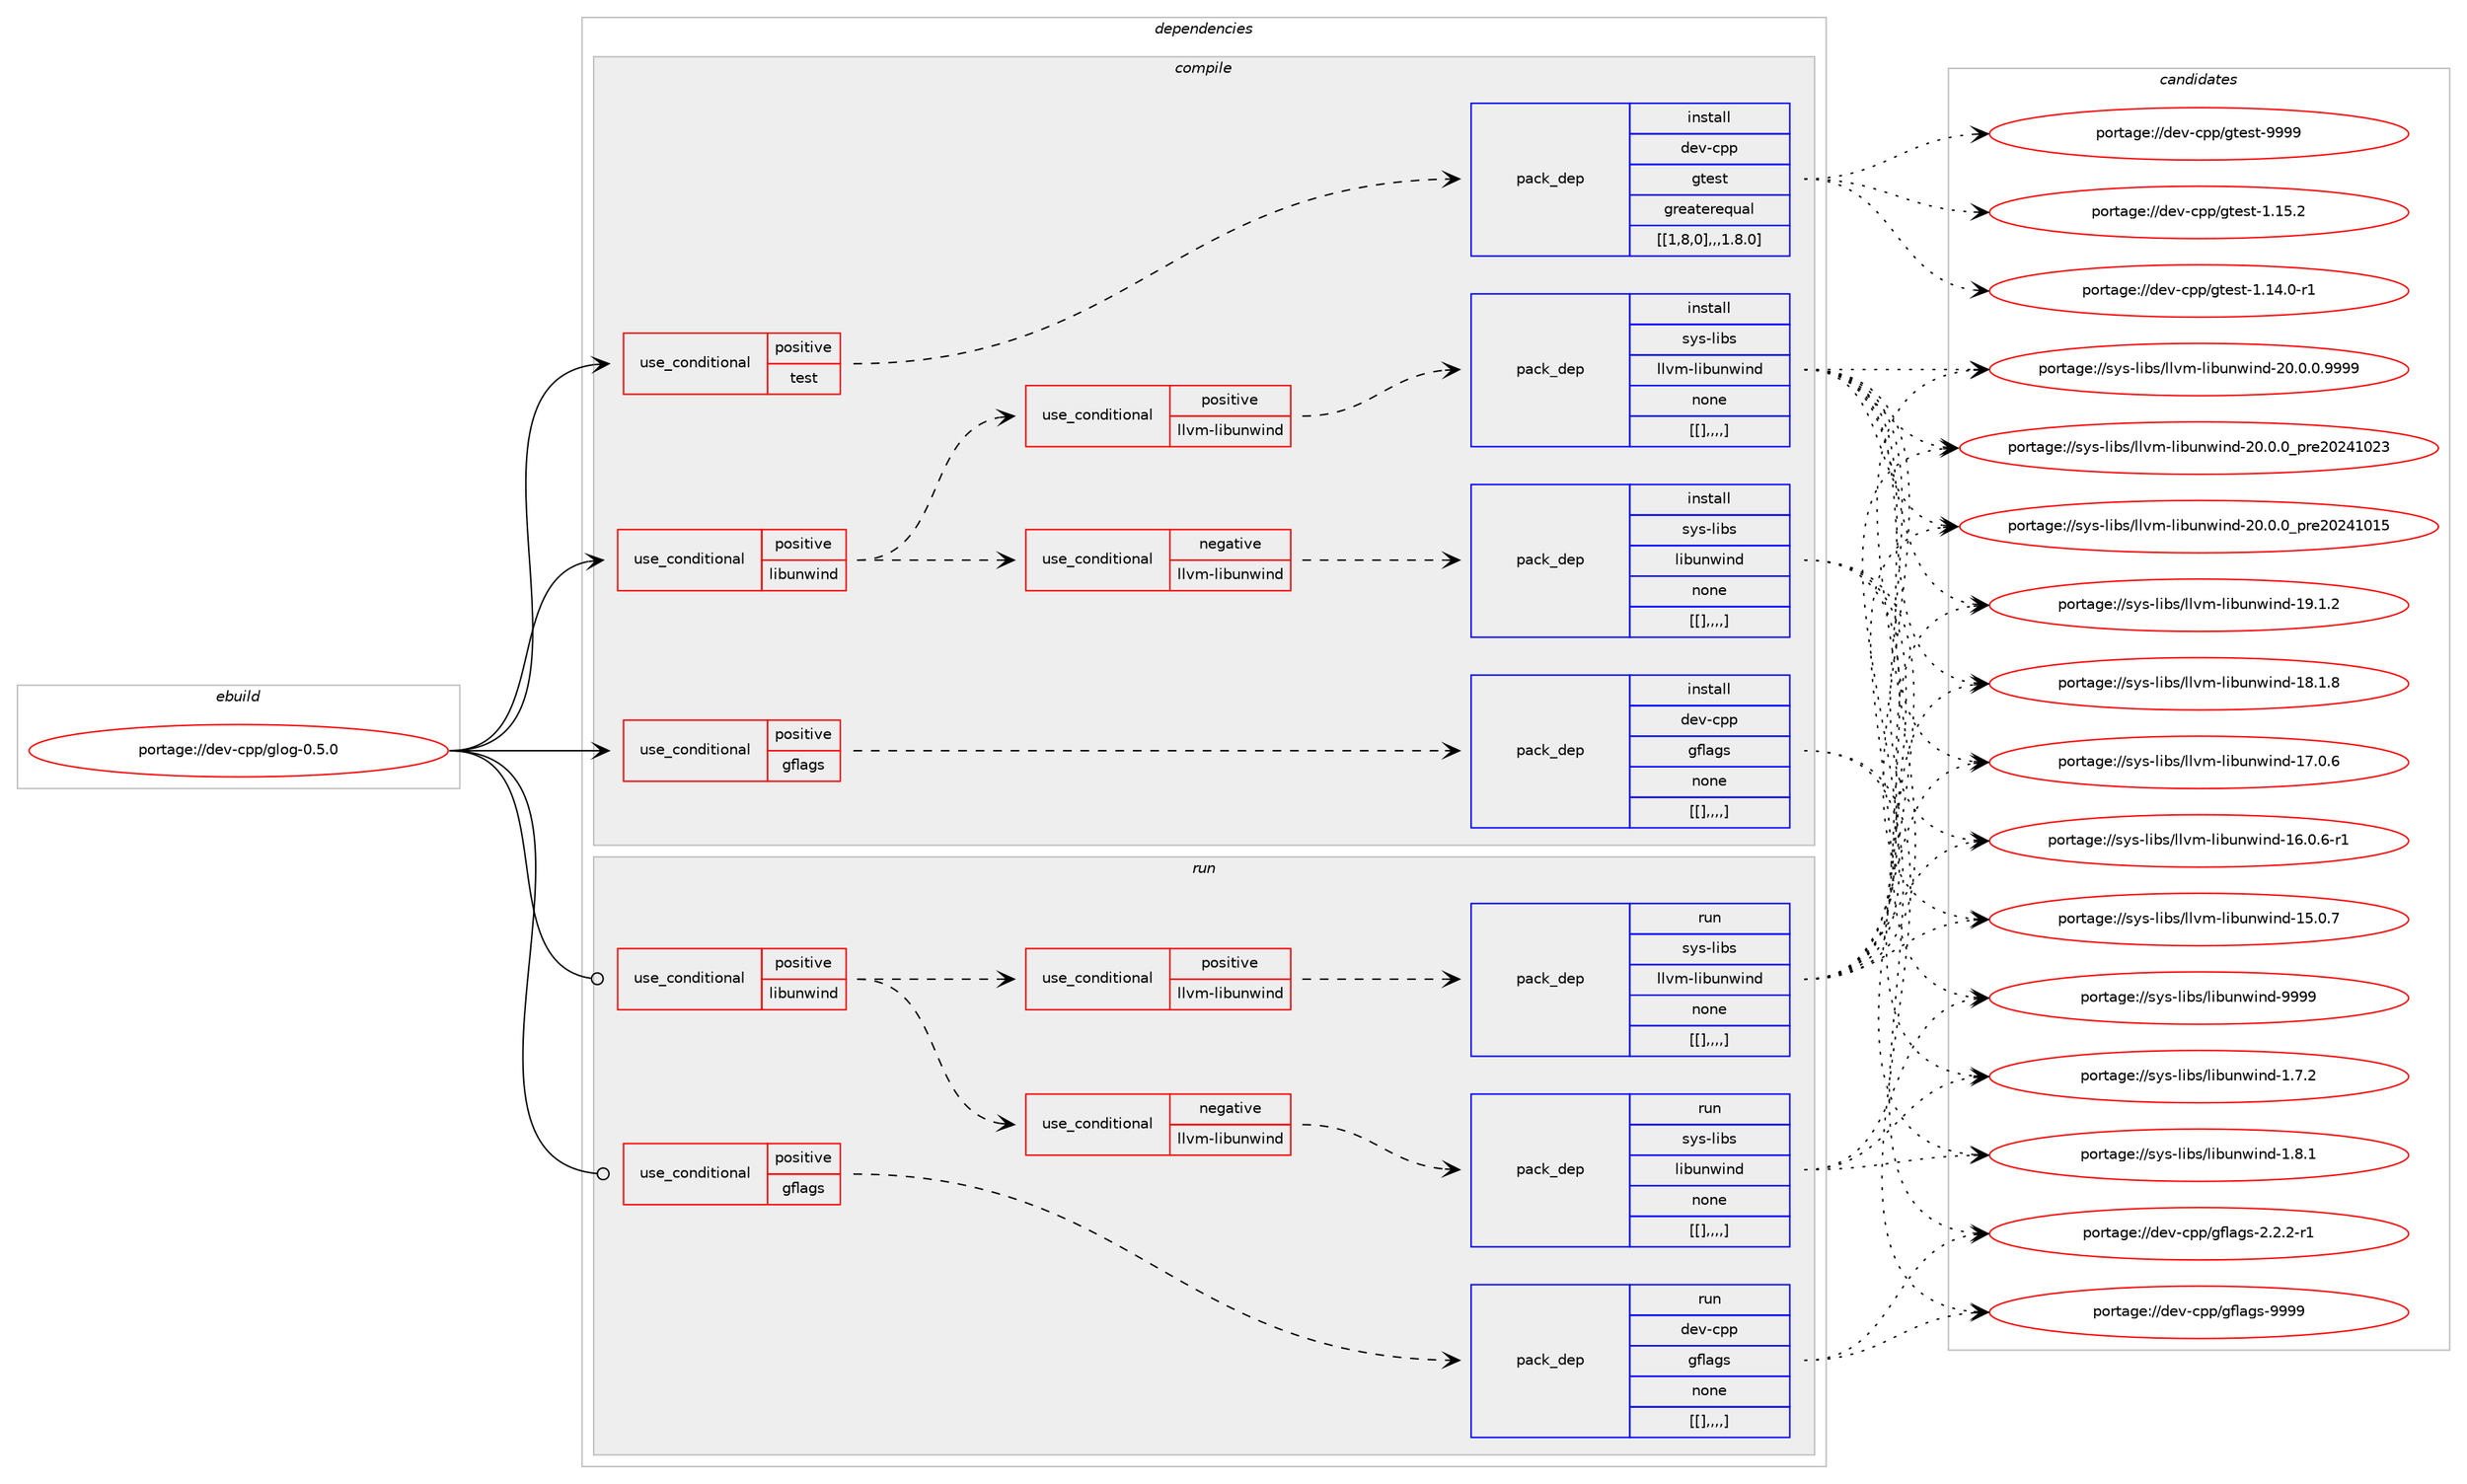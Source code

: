 digraph prolog {

# *************
# Graph options
# *************

newrank=true;
concentrate=true;
compound=true;
graph [rankdir=LR,fontname=Helvetica,fontsize=10,ranksep=1.5];#, ranksep=2.5, nodesep=0.2];
edge  [arrowhead=vee];
node  [fontname=Helvetica,fontsize=10];

# **********
# The ebuild
# **********

subgraph cluster_leftcol {
color=gray;
label=<<i>ebuild</i>>;
id [label="portage://dev-cpp/glog-0.5.0", color=red, width=4, href="../dev-cpp/glog-0.5.0.svg"];
}

# ****************
# The dependencies
# ****************

subgraph cluster_midcol {
color=gray;
label=<<i>dependencies</i>>;
subgraph cluster_compile {
fillcolor="#eeeeee";
style=filled;
label=<<i>compile</i>>;
subgraph cond18585 {
dependency69109 [label=<<TABLE BORDER="0" CELLBORDER="1" CELLSPACING="0" CELLPADDING="4"><TR><TD ROWSPAN="3" CELLPADDING="10">use_conditional</TD></TR><TR><TD>positive</TD></TR><TR><TD>gflags</TD></TR></TABLE>>, shape=none, color=red];
subgraph pack49530 {
dependency69125 [label=<<TABLE BORDER="0" CELLBORDER="1" CELLSPACING="0" CELLPADDING="4" WIDTH="220"><TR><TD ROWSPAN="6" CELLPADDING="30">pack_dep</TD></TR><TR><TD WIDTH="110">install</TD></TR><TR><TD>dev-cpp</TD></TR><TR><TD>gflags</TD></TR><TR><TD>none</TD></TR><TR><TD>[[],,,,]</TD></TR></TABLE>>, shape=none, color=blue];
}
dependency69109:e -> dependency69125:w [weight=20,style="dashed",arrowhead="vee"];
}
id:e -> dependency69109:w [weight=20,style="solid",arrowhead="vee"];
subgraph cond18595 {
dependency69128 [label=<<TABLE BORDER="0" CELLBORDER="1" CELLSPACING="0" CELLPADDING="4"><TR><TD ROWSPAN="3" CELLPADDING="10">use_conditional</TD></TR><TR><TD>positive</TD></TR><TR><TD>libunwind</TD></TR></TABLE>>, shape=none, color=red];
subgraph cond18598 {
dependency69149 [label=<<TABLE BORDER="0" CELLBORDER="1" CELLSPACING="0" CELLPADDING="4"><TR><TD ROWSPAN="3" CELLPADDING="10">use_conditional</TD></TR><TR><TD>positive</TD></TR><TR><TD>llvm-libunwind</TD></TR></TABLE>>, shape=none, color=red];
subgraph pack49553 {
dependency69160 [label=<<TABLE BORDER="0" CELLBORDER="1" CELLSPACING="0" CELLPADDING="4" WIDTH="220"><TR><TD ROWSPAN="6" CELLPADDING="30">pack_dep</TD></TR><TR><TD WIDTH="110">install</TD></TR><TR><TD>sys-libs</TD></TR><TR><TD>llvm-libunwind</TD></TR><TR><TD>none</TD></TR><TR><TD>[[],,,,]</TD></TR></TABLE>>, shape=none, color=blue];
}
dependency69149:e -> dependency69160:w [weight=20,style="dashed",arrowhead="vee"];
}
dependency69128:e -> dependency69149:w [weight=20,style="dashed",arrowhead="vee"];
subgraph cond18605 {
dependency69165 [label=<<TABLE BORDER="0" CELLBORDER="1" CELLSPACING="0" CELLPADDING="4"><TR><TD ROWSPAN="3" CELLPADDING="10">use_conditional</TD></TR><TR><TD>negative</TD></TR><TR><TD>llvm-libunwind</TD></TR></TABLE>>, shape=none, color=red];
subgraph pack49573 {
dependency69174 [label=<<TABLE BORDER="0" CELLBORDER="1" CELLSPACING="0" CELLPADDING="4" WIDTH="220"><TR><TD ROWSPAN="6" CELLPADDING="30">pack_dep</TD></TR><TR><TD WIDTH="110">install</TD></TR><TR><TD>sys-libs</TD></TR><TR><TD>libunwind</TD></TR><TR><TD>none</TD></TR><TR><TD>[[],,,,]</TD></TR></TABLE>>, shape=none, color=blue];
}
dependency69165:e -> dependency69174:w [weight=20,style="dashed",arrowhead="vee"];
}
dependency69128:e -> dependency69165:w [weight=20,style="dashed",arrowhead="vee"];
}
id:e -> dependency69128:w [weight=20,style="solid",arrowhead="vee"];
subgraph cond18614 {
dependency69199 [label=<<TABLE BORDER="0" CELLBORDER="1" CELLSPACING="0" CELLPADDING="4"><TR><TD ROWSPAN="3" CELLPADDING="10">use_conditional</TD></TR><TR><TD>positive</TD></TR><TR><TD>test</TD></TR></TABLE>>, shape=none, color=red];
subgraph pack49593 {
dependency69205 [label=<<TABLE BORDER="0" CELLBORDER="1" CELLSPACING="0" CELLPADDING="4" WIDTH="220"><TR><TD ROWSPAN="6" CELLPADDING="30">pack_dep</TD></TR><TR><TD WIDTH="110">install</TD></TR><TR><TD>dev-cpp</TD></TR><TR><TD>gtest</TD></TR><TR><TD>greaterequal</TD></TR><TR><TD>[[1,8,0],,,1.8.0]</TD></TR></TABLE>>, shape=none, color=blue];
}
dependency69199:e -> dependency69205:w [weight=20,style="dashed",arrowhead="vee"];
}
id:e -> dependency69199:w [weight=20,style="solid",arrowhead="vee"];
}
subgraph cluster_compileandrun {
fillcolor="#eeeeee";
style=filled;
label=<<i>compile and run</i>>;
}
subgraph cluster_run {
fillcolor="#eeeeee";
style=filled;
label=<<i>run</i>>;
subgraph cond18619 {
dependency69220 [label=<<TABLE BORDER="0" CELLBORDER="1" CELLSPACING="0" CELLPADDING="4"><TR><TD ROWSPAN="3" CELLPADDING="10">use_conditional</TD></TR><TR><TD>positive</TD></TR><TR><TD>gflags</TD></TR></TABLE>>, shape=none, color=red];
subgraph pack49613 {
dependency69247 [label=<<TABLE BORDER="0" CELLBORDER="1" CELLSPACING="0" CELLPADDING="4" WIDTH="220"><TR><TD ROWSPAN="6" CELLPADDING="30">pack_dep</TD></TR><TR><TD WIDTH="110">run</TD></TR><TR><TD>dev-cpp</TD></TR><TR><TD>gflags</TD></TR><TR><TD>none</TD></TR><TR><TD>[[],,,,]</TD></TR></TABLE>>, shape=none, color=blue];
}
dependency69220:e -> dependency69247:w [weight=20,style="dashed",arrowhead="vee"];
}
id:e -> dependency69220:w [weight=20,style="solid",arrowhead="odot"];
subgraph cond18627 {
dependency69253 [label=<<TABLE BORDER="0" CELLBORDER="1" CELLSPACING="0" CELLPADDING="4"><TR><TD ROWSPAN="3" CELLPADDING="10">use_conditional</TD></TR><TR><TD>positive</TD></TR><TR><TD>libunwind</TD></TR></TABLE>>, shape=none, color=red];
subgraph cond18628 {
dependency69263 [label=<<TABLE BORDER="0" CELLBORDER="1" CELLSPACING="0" CELLPADDING="4"><TR><TD ROWSPAN="3" CELLPADDING="10">use_conditional</TD></TR><TR><TD>positive</TD></TR><TR><TD>llvm-libunwind</TD></TR></TABLE>>, shape=none, color=red];
subgraph pack49669 {
dependency69302 [label=<<TABLE BORDER="0" CELLBORDER="1" CELLSPACING="0" CELLPADDING="4" WIDTH="220"><TR><TD ROWSPAN="6" CELLPADDING="30">pack_dep</TD></TR><TR><TD WIDTH="110">run</TD></TR><TR><TD>sys-libs</TD></TR><TR><TD>llvm-libunwind</TD></TR><TR><TD>none</TD></TR><TR><TD>[[],,,,]</TD></TR></TABLE>>, shape=none, color=blue];
}
dependency69263:e -> dependency69302:w [weight=20,style="dashed",arrowhead="vee"];
}
dependency69253:e -> dependency69263:w [weight=20,style="dashed",arrowhead="vee"];
subgraph cond18636 {
dependency69307 [label=<<TABLE BORDER="0" CELLBORDER="1" CELLSPACING="0" CELLPADDING="4"><TR><TD ROWSPAN="3" CELLPADDING="10">use_conditional</TD></TR><TR><TD>negative</TD></TR><TR><TD>llvm-libunwind</TD></TR></TABLE>>, shape=none, color=red];
subgraph pack49685 {
dependency69318 [label=<<TABLE BORDER="0" CELLBORDER="1" CELLSPACING="0" CELLPADDING="4" WIDTH="220"><TR><TD ROWSPAN="6" CELLPADDING="30">pack_dep</TD></TR><TR><TD WIDTH="110">run</TD></TR><TR><TD>sys-libs</TD></TR><TR><TD>libunwind</TD></TR><TR><TD>none</TD></TR><TR><TD>[[],,,,]</TD></TR></TABLE>>, shape=none, color=blue];
}
dependency69307:e -> dependency69318:w [weight=20,style="dashed",arrowhead="vee"];
}
dependency69253:e -> dependency69307:w [weight=20,style="dashed",arrowhead="vee"];
}
id:e -> dependency69253:w [weight=20,style="solid",arrowhead="odot"];
}
}

# **************
# The candidates
# **************

subgraph cluster_choices {
rank=same;
color=gray;
label=<<i>candidates</i>>;

subgraph choice49198 {
color=black;
nodesep=1;
choice100101118459911211247103102108971031154557575757 [label="portage://dev-cpp/gflags-9999", color=red, width=4,href="../dev-cpp/gflags-9999.svg"];
choice100101118459911211247103102108971031154550465046504511449 [label="portage://dev-cpp/gflags-2.2.2-r1", color=red, width=4,href="../dev-cpp/gflags-2.2.2-r1.svg"];
dependency69125:e -> choice100101118459911211247103102108971031154557575757:w [style=dotted,weight="100"];
dependency69125:e -> choice100101118459911211247103102108971031154550465046504511449:w [style=dotted,weight="100"];
}
subgraph choice49204 {
color=black;
nodesep=1;
choice1151211154510810598115471081081181094510810598117110119105110100455048464846484657575757 [label="portage://sys-libs/llvm-libunwind-20.0.0.9999", color=red, width=4,href="../sys-libs/llvm-libunwind-20.0.0.9999.svg"];
choice115121115451081059811547108108118109451081059811711011910511010045504846484648951121141015048505249485051 [label="portage://sys-libs/llvm-libunwind-20.0.0_pre20241023", color=red, width=4,href="../sys-libs/llvm-libunwind-20.0.0_pre20241023.svg"];
choice115121115451081059811547108108118109451081059811711011910511010045504846484648951121141015048505249484953 [label="portage://sys-libs/llvm-libunwind-20.0.0_pre20241015", color=red, width=4,href="../sys-libs/llvm-libunwind-20.0.0_pre20241015.svg"];
choice115121115451081059811547108108118109451081059811711011910511010045495746494650 [label="portage://sys-libs/llvm-libunwind-19.1.2", color=red, width=4,href="../sys-libs/llvm-libunwind-19.1.2.svg"];
choice115121115451081059811547108108118109451081059811711011910511010045495646494656 [label="portage://sys-libs/llvm-libunwind-18.1.8", color=red, width=4,href="../sys-libs/llvm-libunwind-18.1.8.svg"];
choice115121115451081059811547108108118109451081059811711011910511010045495546484654 [label="portage://sys-libs/llvm-libunwind-17.0.6", color=red, width=4,href="../sys-libs/llvm-libunwind-17.0.6.svg"];
choice1151211154510810598115471081081181094510810598117110119105110100454954464846544511449 [label="portage://sys-libs/llvm-libunwind-16.0.6-r1", color=red, width=4,href="../sys-libs/llvm-libunwind-16.0.6-r1.svg"];
choice115121115451081059811547108108118109451081059811711011910511010045495346484655 [label="portage://sys-libs/llvm-libunwind-15.0.7", color=red, width=4,href="../sys-libs/llvm-libunwind-15.0.7.svg"];
dependency69160:e -> choice1151211154510810598115471081081181094510810598117110119105110100455048464846484657575757:w [style=dotted,weight="100"];
dependency69160:e -> choice115121115451081059811547108108118109451081059811711011910511010045504846484648951121141015048505249485051:w [style=dotted,weight="100"];
dependency69160:e -> choice115121115451081059811547108108118109451081059811711011910511010045504846484648951121141015048505249484953:w [style=dotted,weight="100"];
dependency69160:e -> choice115121115451081059811547108108118109451081059811711011910511010045495746494650:w [style=dotted,weight="100"];
dependency69160:e -> choice115121115451081059811547108108118109451081059811711011910511010045495646494656:w [style=dotted,weight="100"];
dependency69160:e -> choice115121115451081059811547108108118109451081059811711011910511010045495546484654:w [style=dotted,weight="100"];
dependency69160:e -> choice1151211154510810598115471081081181094510810598117110119105110100454954464846544511449:w [style=dotted,weight="100"];
dependency69160:e -> choice115121115451081059811547108108118109451081059811711011910511010045495346484655:w [style=dotted,weight="100"];
}
subgraph choice49211 {
color=black;
nodesep=1;
choice115121115451081059811547108105981171101191051101004557575757 [label="portage://sys-libs/libunwind-9999", color=red, width=4,href="../sys-libs/libunwind-9999.svg"];
choice11512111545108105981154710810598117110119105110100454946564649 [label="portage://sys-libs/libunwind-1.8.1", color=red, width=4,href="../sys-libs/libunwind-1.8.1.svg"];
choice11512111545108105981154710810598117110119105110100454946554650 [label="portage://sys-libs/libunwind-1.7.2", color=red, width=4,href="../sys-libs/libunwind-1.7.2.svg"];
dependency69174:e -> choice115121115451081059811547108105981171101191051101004557575757:w [style=dotted,weight="100"];
dependency69174:e -> choice11512111545108105981154710810598117110119105110100454946564649:w [style=dotted,weight="100"];
dependency69174:e -> choice11512111545108105981154710810598117110119105110100454946554650:w [style=dotted,weight="100"];
}
subgraph choice49219 {
color=black;
nodesep=1;
choice1001011184599112112471031161011151164557575757 [label="portage://dev-cpp/gtest-9999", color=red, width=4,href="../dev-cpp/gtest-9999.svg"];
choice10010111845991121124710311610111511645494649534650 [label="portage://dev-cpp/gtest-1.15.2", color=red, width=4,href="../dev-cpp/gtest-1.15.2.svg"];
choice100101118459911211247103116101115116454946495246484511449 [label="portage://dev-cpp/gtest-1.14.0-r1", color=red, width=4,href="../dev-cpp/gtest-1.14.0-r1.svg"];
dependency69205:e -> choice1001011184599112112471031161011151164557575757:w [style=dotted,weight="100"];
dependency69205:e -> choice10010111845991121124710311610111511645494649534650:w [style=dotted,weight="100"];
dependency69205:e -> choice100101118459911211247103116101115116454946495246484511449:w [style=dotted,weight="100"];
}
subgraph choice49221 {
color=black;
nodesep=1;
choice100101118459911211247103102108971031154557575757 [label="portage://dev-cpp/gflags-9999", color=red, width=4,href="../dev-cpp/gflags-9999.svg"];
choice100101118459911211247103102108971031154550465046504511449 [label="portage://dev-cpp/gflags-2.2.2-r1", color=red, width=4,href="../dev-cpp/gflags-2.2.2-r1.svg"];
dependency69247:e -> choice100101118459911211247103102108971031154557575757:w [style=dotted,weight="100"];
dependency69247:e -> choice100101118459911211247103102108971031154550465046504511449:w [style=dotted,weight="100"];
}
subgraph choice49246 {
color=black;
nodesep=1;
choice1151211154510810598115471081081181094510810598117110119105110100455048464846484657575757 [label="portage://sys-libs/llvm-libunwind-20.0.0.9999", color=red, width=4,href="../sys-libs/llvm-libunwind-20.0.0.9999.svg"];
choice115121115451081059811547108108118109451081059811711011910511010045504846484648951121141015048505249485051 [label="portage://sys-libs/llvm-libunwind-20.0.0_pre20241023", color=red, width=4,href="../sys-libs/llvm-libunwind-20.0.0_pre20241023.svg"];
choice115121115451081059811547108108118109451081059811711011910511010045504846484648951121141015048505249484953 [label="portage://sys-libs/llvm-libunwind-20.0.0_pre20241015", color=red, width=4,href="../sys-libs/llvm-libunwind-20.0.0_pre20241015.svg"];
choice115121115451081059811547108108118109451081059811711011910511010045495746494650 [label="portage://sys-libs/llvm-libunwind-19.1.2", color=red, width=4,href="../sys-libs/llvm-libunwind-19.1.2.svg"];
choice115121115451081059811547108108118109451081059811711011910511010045495646494656 [label="portage://sys-libs/llvm-libunwind-18.1.8", color=red, width=4,href="../sys-libs/llvm-libunwind-18.1.8.svg"];
choice115121115451081059811547108108118109451081059811711011910511010045495546484654 [label="portage://sys-libs/llvm-libunwind-17.0.6", color=red, width=4,href="../sys-libs/llvm-libunwind-17.0.6.svg"];
choice1151211154510810598115471081081181094510810598117110119105110100454954464846544511449 [label="portage://sys-libs/llvm-libunwind-16.0.6-r1", color=red, width=4,href="../sys-libs/llvm-libunwind-16.0.6-r1.svg"];
choice115121115451081059811547108108118109451081059811711011910511010045495346484655 [label="portage://sys-libs/llvm-libunwind-15.0.7", color=red, width=4,href="../sys-libs/llvm-libunwind-15.0.7.svg"];
dependency69302:e -> choice1151211154510810598115471081081181094510810598117110119105110100455048464846484657575757:w [style=dotted,weight="100"];
dependency69302:e -> choice115121115451081059811547108108118109451081059811711011910511010045504846484648951121141015048505249485051:w [style=dotted,weight="100"];
dependency69302:e -> choice115121115451081059811547108108118109451081059811711011910511010045504846484648951121141015048505249484953:w [style=dotted,weight="100"];
dependency69302:e -> choice115121115451081059811547108108118109451081059811711011910511010045495746494650:w [style=dotted,weight="100"];
dependency69302:e -> choice115121115451081059811547108108118109451081059811711011910511010045495646494656:w [style=dotted,weight="100"];
dependency69302:e -> choice115121115451081059811547108108118109451081059811711011910511010045495546484654:w [style=dotted,weight="100"];
dependency69302:e -> choice1151211154510810598115471081081181094510810598117110119105110100454954464846544511449:w [style=dotted,weight="100"];
dependency69302:e -> choice115121115451081059811547108108118109451081059811711011910511010045495346484655:w [style=dotted,weight="100"];
}
subgraph choice49249 {
color=black;
nodesep=1;
choice115121115451081059811547108105981171101191051101004557575757 [label="portage://sys-libs/libunwind-9999", color=red, width=4,href="../sys-libs/libunwind-9999.svg"];
choice11512111545108105981154710810598117110119105110100454946564649 [label="portage://sys-libs/libunwind-1.8.1", color=red, width=4,href="../sys-libs/libunwind-1.8.1.svg"];
choice11512111545108105981154710810598117110119105110100454946554650 [label="portage://sys-libs/libunwind-1.7.2", color=red, width=4,href="../sys-libs/libunwind-1.7.2.svg"];
dependency69318:e -> choice115121115451081059811547108105981171101191051101004557575757:w [style=dotted,weight="100"];
dependency69318:e -> choice11512111545108105981154710810598117110119105110100454946564649:w [style=dotted,weight="100"];
dependency69318:e -> choice11512111545108105981154710810598117110119105110100454946554650:w [style=dotted,weight="100"];
}
}

}
